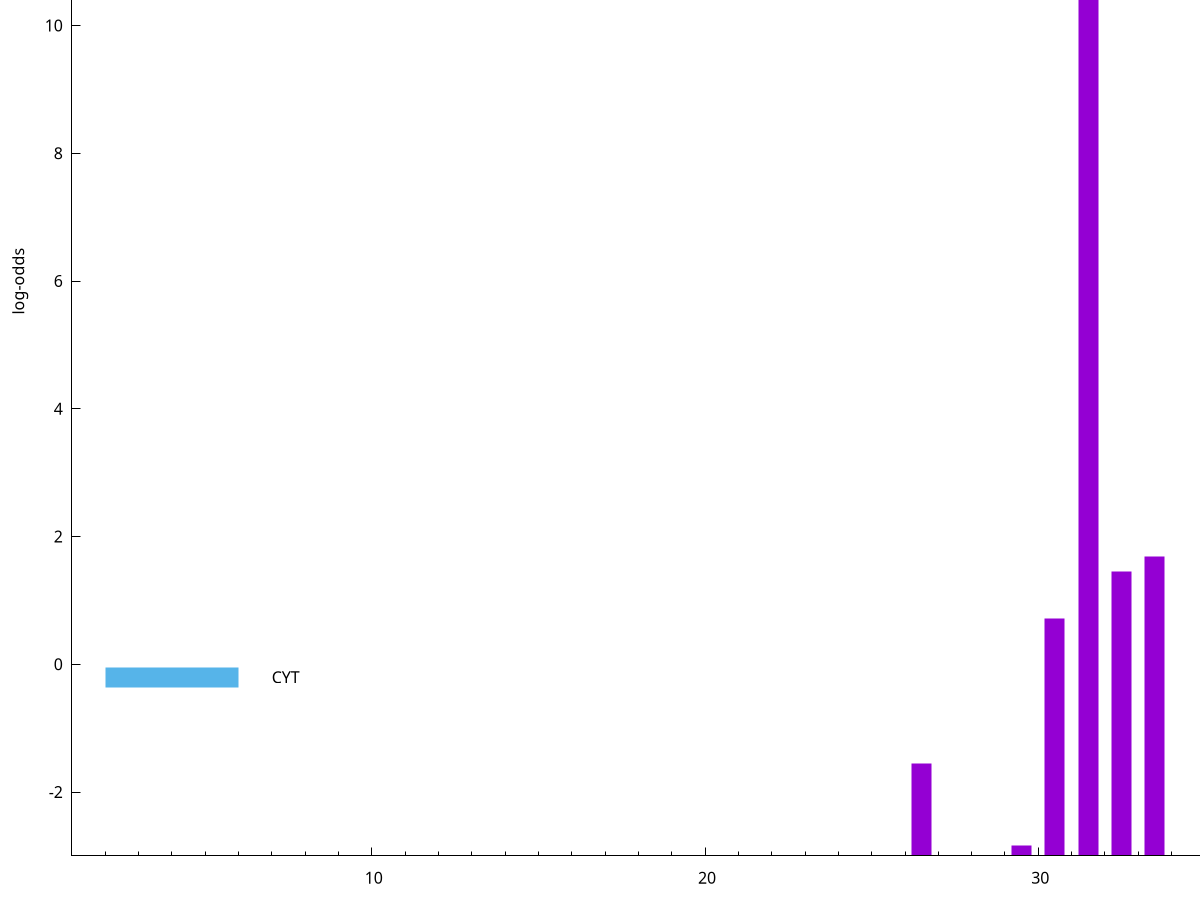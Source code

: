 set title "LipoP predictions for SRR3996252.gff"
set size 2., 1.4
set xrange [1:70] 
set mxtics 10
set yrange [-3:15]
set y2range [0:18]
set ylabel "log-odds"
set term postscript eps color solid "Helvetica" 30
set output "SRR3996252.gff61.eps"
set arrow from 2,11.1565 to 6,11.1565 nohead lt 1 lw 20
set label "SpI" at 7,11.1565
set arrow from 2,-0.200913 to 6,-0.200913 nohead lt 3 lw 20
set label "CYT" at 7,-0.200913
set arrow from 2,11.1565 to 6,11.1565 nohead lt 1 lw 20
set label "SpI" at 7,11.1565
# NOTE: The scores below are the log-odds scores with the threshold
# NOTE: subtracted (a hack to make gnuplot make the histogram all
# NOTE: look nice).
plot "-" axes x1y2 title "" with impulses lt 1 lw 20
31.500000 14.151200
33.500000 4.692270
32.500000 4.451210
30.500000 3.721768
26.500000 1.447900
29.500000 0.165000
e
exit
